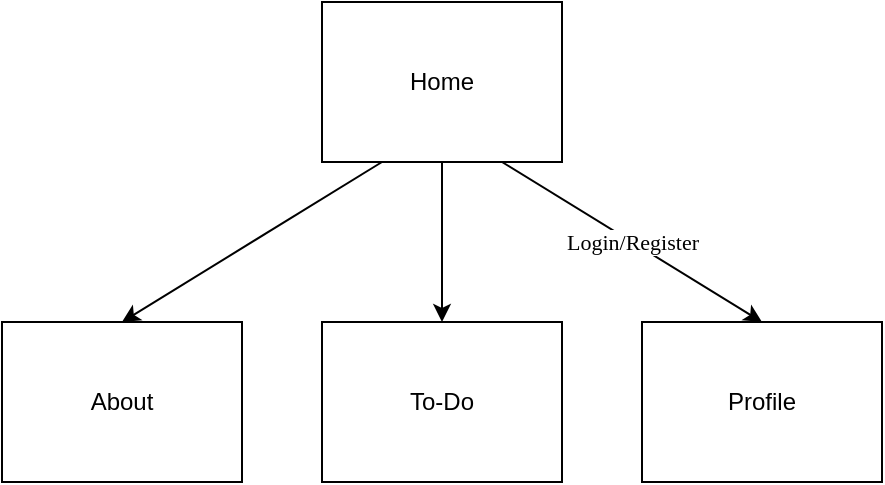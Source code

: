 <mxfile version="27.1.6">
  <diagram name="Page-1" id="3PpH8eHWl3KM_Kv8sTkf">
    <mxGraphModel dx="595" dy="301" grid="1" gridSize="10" guides="1" tooltips="1" connect="1" arrows="1" fold="1" page="1" pageScale="1" pageWidth="827" pageHeight="1169" math="0" shadow="0">
      <root>
        <mxCell id="0" />
        <mxCell id="1" parent="0" />
        <mxCell id="STIVHW4tUJ0M1znPykUX-1" value="" style="rounded=0;whiteSpace=wrap;html=1;" vertex="1" parent="1">
          <mxGeometry x="360" y="40" width="120" height="80" as="geometry" />
        </mxCell>
        <mxCell id="STIVHW4tUJ0M1znPykUX-2" value="Home" style="text;html=1;align=center;verticalAlign=middle;whiteSpace=wrap;rounded=0;" vertex="1" parent="1">
          <mxGeometry x="360" y="65" width="120" height="30" as="geometry" />
        </mxCell>
        <mxCell id="STIVHW4tUJ0M1znPykUX-3" value="" style="rounded=0;whiteSpace=wrap;html=1;" vertex="1" parent="1">
          <mxGeometry x="200" y="200" width="120" height="80" as="geometry" />
        </mxCell>
        <mxCell id="STIVHW4tUJ0M1znPykUX-4" value="About" style="text;html=1;align=center;verticalAlign=middle;whiteSpace=wrap;rounded=0;" vertex="1" parent="1">
          <mxGeometry x="200" y="225" width="120" height="30" as="geometry" />
        </mxCell>
        <mxCell id="STIVHW4tUJ0M1znPykUX-5" value="" style="rounded=0;whiteSpace=wrap;html=1;" vertex="1" parent="1">
          <mxGeometry x="360" y="200" width="120" height="80" as="geometry" />
        </mxCell>
        <mxCell id="STIVHW4tUJ0M1znPykUX-6" value="To-Do" style="text;html=1;align=center;verticalAlign=middle;whiteSpace=wrap;rounded=0;" vertex="1" parent="1">
          <mxGeometry x="360" y="225" width="120" height="30" as="geometry" />
        </mxCell>
        <mxCell id="STIVHW4tUJ0M1znPykUX-11" value="" style="rounded=0;whiteSpace=wrap;html=1;" vertex="1" parent="1">
          <mxGeometry x="520" y="200" width="120" height="80" as="geometry" />
        </mxCell>
        <mxCell id="STIVHW4tUJ0M1znPykUX-12" value="Profile" style="text;html=1;align=center;verticalAlign=middle;whiteSpace=wrap;rounded=0;" vertex="1" parent="1">
          <mxGeometry x="520" y="225" width="120" height="30" as="geometry" />
        </mxCell>
        <mxCell id="STIVHW4tUJ0M1znPykUX-13" value="" style="endArrow=classic;html=1;rounded=0;exitX=0.25;exitY=1;exitDx=0;exitDy=0;entryX=0.5;entryY=0;entryDx=0;entryDy=0;" edge="1" parent="1" source="STIVHW4tUJ0M1znPykUX-1" target="STIVHW4tUJ0M1znPykUX-3">
          <mxGeometry width="50" height="50" relative="1" as="geometry">
            <mxPoint x="410" y="230" as="sourcePoint" />
            <mxPoint x="460" y="180" as="targetPoint" />
          </mxGeometry>
        </mxCell>
        <mxCell id="STIVHW4tUJ0M1znPykUX-14" value="" style="endArrow=classic;html=1;rounded=0;exitX=0.5;exitY=1;exitDx=0;exitDy=0;entryX=0.5;entryY=0;entryDx=0;entryDy=0;" edge="1" parent="1" source="STIVHW4tUJ0M1znPykUX-1" target="STIVHW4tUJ0M1znPykUX-5">
          <mxGeometry width="50" height="50" relative="1" as="geometry">
            <mxPoint x="410" y="230" as="sourcePoint" />
            <mxPoint x="460" y="180" as="targetPoint" />
          </mxGeometry>
        </mxCell>
        <mxCell id="STIVHW4tUJ0M1znPykUX-16" value="" style="endArrow=classic;html=1;rounded=0;exitX=0.75;exitY=1;exitDx=0;exitDy=0;entryX=0.5;entryY=0;entryDx=0;entryDy=0;" edge="1" parent="1" source="STIVHW4tUJ0M1znPykUX-1" target="STIVHW4tUJ0M1znPykUX-11">
          <mxGeometry relative="1" as="geometry">
            <mxPoint x="380" y="200" as="sourcePoint" />
            <mxPoint x="510" y="190" as="targetPoint" />
          </mxGeometry>
        </mxCell>
        <mxCell id="STIVHW4tUJ0M1znPykUX-17" value="Login/Register" style="edgeLabel;resizable=0;html=1;;align=center;verticalAlign=middle;fontFamily=Times New Roman;" connectable="0" vertex="1" parent="STIVHW4tUJ0M1znPykUX-16">
          <mxGeometry relative="1" as="geometry" />
        </mxCell>
      </root>
    </mxGraphModel>
  </diagram>
</mxfile>
